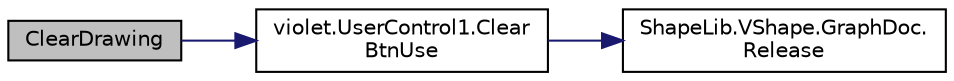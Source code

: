 digraph "ClearDrawing"
{
 // LATEX_PDF_SIZE
  edge [fontname="Helvetica",fontsize="10",labelfontname="Helvetica",labelfontsize="10"];
  node [fontname="Helvetica",fontsize="10",shape=record];
  rankdir="LR";
  Node4 [label="ClearDrawing",height=0.2,width=0.4,color="black", fillcolor="grey75", style="filled", fontcolor="black",tooltip="清除畫布"];
  Node4 -> Node5 [color="midnightblue",fontsize="10",style="solid",fontname="Helvetica"];
  Node5 [label="violet.UserControl1.Clear\lBtnUse",height=0.2,width=0.4,color="black", fillcolor="white", style="filled",URL="$classviolet_1_1UserControl1.html#a648631ac408a1d2c52e2a90ea598e020",tooltip=" "];
  Node5 -> Node6 [color="midnightblue",fontsize="10",style="solid",fontname="Helvetica"];
  Node6 [label="ShapeLib.VShape.GraphDoc.\lRelease",height=0.2,width=0.4,color="black", fillcolor="white", style="filled",URL="$classShapeLib_1_1VShape_1_1GraphDoc.html#a94c93747c8daa99d65c2a04c6be0748c",tooltip=" "];
}
